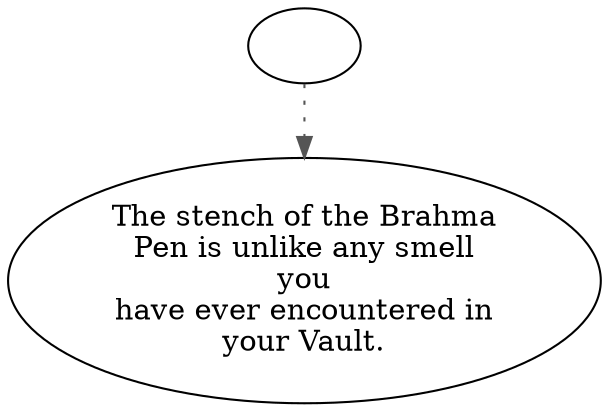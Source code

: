 digraph PENSMELL {
  "start" [style=filled       fillcolor="#FFFFFF"       color="#000000"]
  "start" -> "spatial_p_proc" [style=dotted color="#555555"]
  "start" [label=""]
  "spatial_p_proc" [style=filled       fillcolor="#FFFFFF"       color="#000000"]
  "spatial_p_proc" [label="The stench of the Brahma\nPen is unlike any smell\nyou\nhave ever encountered in\nyour Vault."]
}